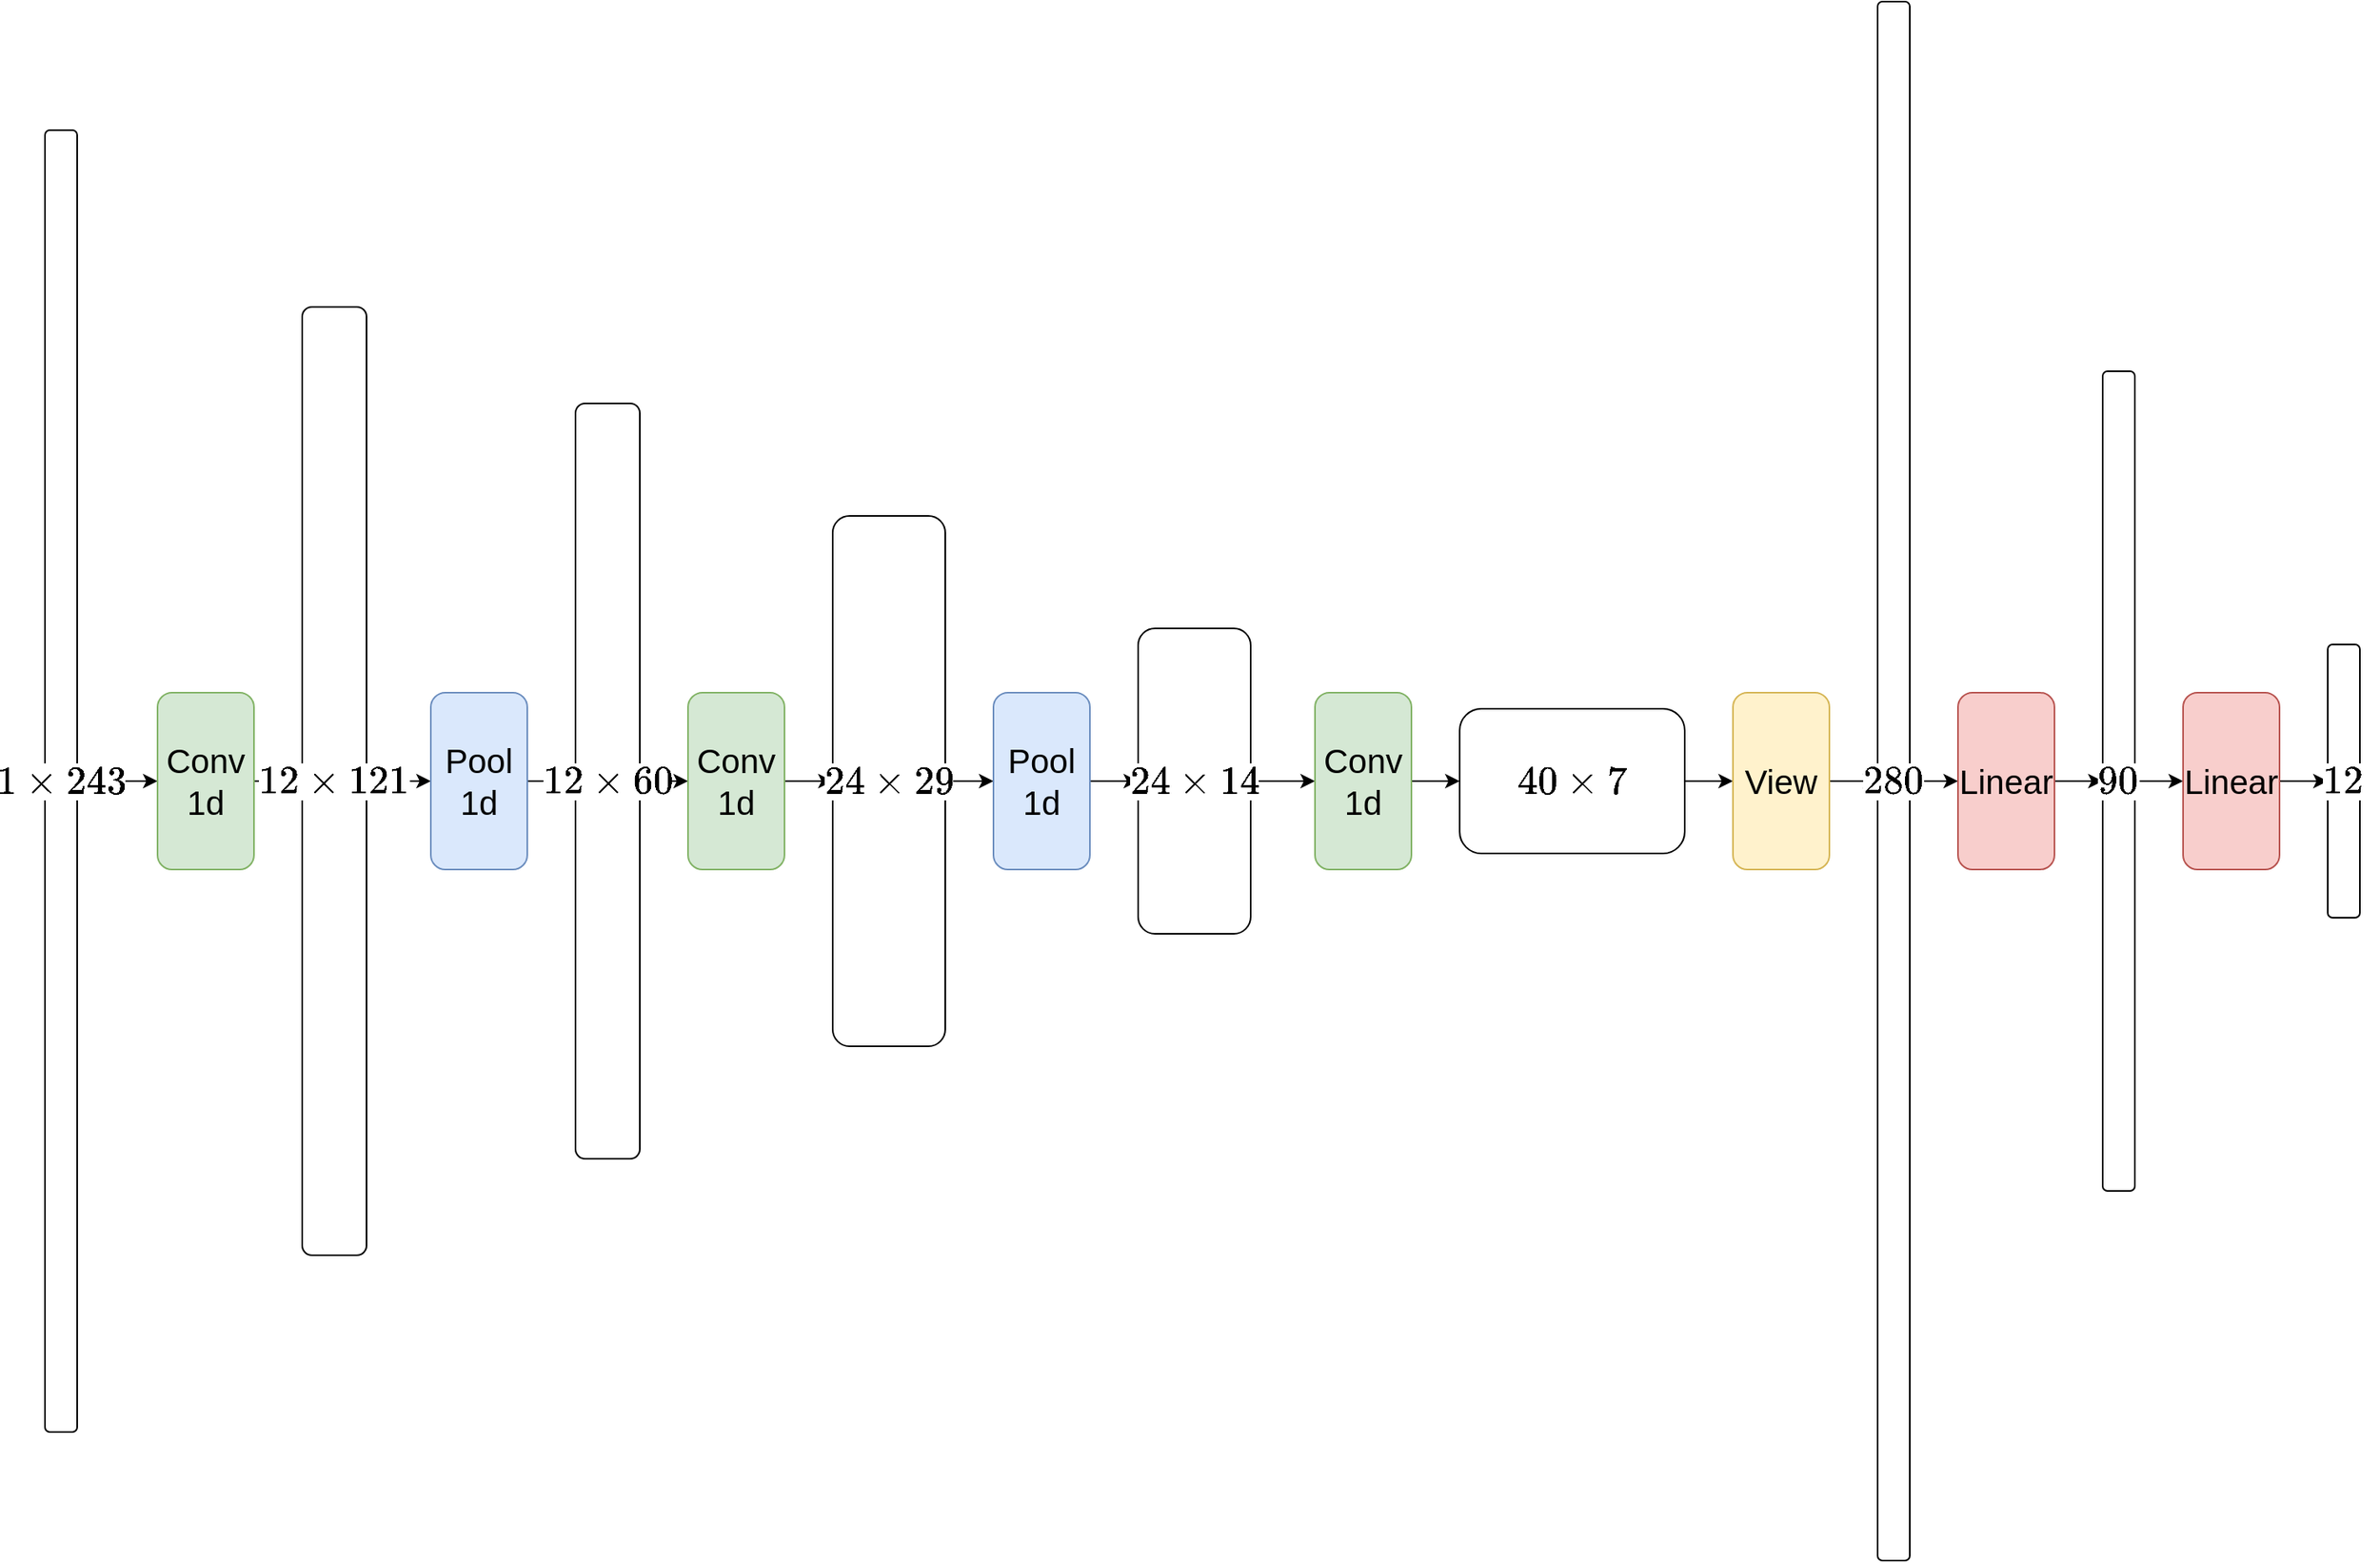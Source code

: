 <mxfile version="19.0.0" type="github">
  <diagram id="W2HWCewwAggoOsEGd6kA" name="Page-1">
    <mxGraphModel dx="1038" dy="571" grid="1" gridSize="10" guides="1" tooltips="1" connect="1" arrows="1" fold="1" page="1" pageScale="1" pageWidth="827" pageHeight="1169" math="1" shadow="0">
      <root>
        <mxCell id="0" />
        <mxCell id="1" parent="0" />
        <mxCell id="Y6VAGOzUiud-aJ9ZeJjK-3" value="" style="edgeStyle=orthogonalEdgeStyle;rounded=0;orthogonalLoop=1;jettySize=auto;html=1;fontSize=21;" edge="1" parent="1" source="Y6VAGOzUiud-aJ9ZeJjK-1" target="Y6VAGOzUiud-aJ9ZeJjK-2">
          <mxGeometry relative="1" as="geometry" />
        </mxCell>
        <mxCell id="Y6VAGOzUiud-aJ9ZeJjK-1" value="&lt;span style=&quot;font-size: 21px; background-color: rgb(255, 255, 255);&quot;&gt;\(1\times 243\)&lt;/span&gt;" style="rounded=1;whiteSpace=wrap;html=1;" vertex="1" parent="1">
          <mxGeometry x="70" y="100" width="20" height="810" as="geometry" />
        </mxCell>
        <mxCell id="Y6VAGOzUiud-aJ9ZeJjK-5" value="" style="edgeStyle=orthogonalEdgeStyle;rounded=0;orthogonalLoop=1;jettySize=auto;html=1;fontSize=21;" edge="1" parent="1" source="Y6VAGOzUiud-aJ9ZeJjK-2" target="Y6VAGOzUiud-aJ9ZeJjK-4">
          <mxGeometry relative="1" as="geometry" />
        </mxCell>
        <mxCell id="Y6VAGOzUiud-aJ9ZeJjK-2" value="&lt;font style=&quot;font-size: 21px;&quot;&gt;Conv 1d&lt;/font&gt;" style="rounded=1;whiteSpace=wrap;html=1;fillColor=#d5e8d4;strokeColor=#82b366;" vertex="1" parent="1">
          <mxGeometry x="140" y="450" width="60" height="110" as="geometry" />
        </mxCell>
        <mxCell id="Y6VAGOzUiud-aJ9ZeJjK-7" value="" style="edgeStyle=orthogonalEdgeStyle;rounded=0;orthogonalLoop=1;jettySize=auto;html=1;fontSize=21;entryX=0;entryY=0.5;entryDx=0;entryDy=0;" edge="1" parent="1" source="Y6VAGOzUiud-aJ9ZeJjK-4" target="Y6VAGOzUiud-aJ9ZeJjK-6">
          <mxGeometry relative="1" as="geometry">
            <mxPoint x="590" y="455" as="targetPoint" />
          </mxGeometry>
        </mxCell>
        <mxCell id="Y6VAGOzUiud-aJ9ZeJjK-4" value="&lt;span style=&quot;font-size: 21px; background-color: rgb(255, 255, 255);&quot;&gt;\(12\times 121\)&lt;/span&gt;" style="rounded=1;whiteSpace=wrap;html=1;" vertex="1" parent="1">
          <mxGeometry x="230" y="210" width="40" height="590" as="geometry" />
        </mxCell>
        <mxCell id="Y6VAGOzUiud-aJ9ZeJjK-9" value="" style="edgeStyle=orthogonalEdgeStyle;rounded=0;orthogonalLoop=1;jettySize=auto;html=1;fontSize=21;" edge="1" parent="1" source="Y6VAGOzUiud-aJ9ZeJjK-6" target="Y6VAGOzUiud-aJ9ZeJjK-8">
          <mxGeometry relative="1" as="geometry" />
        </mxCell>
        <mxCell id="Y6VAGOzUiud-aJ9ZeJjK-6" value="&lt;font style=&quot;font-size: 21px;&quot;&gt;Pool 1d&lt;/font&gt;" style="rounded=1;whiteSpace=wrap;html=1;fillColor=#dae8fc;strokeColor=#6c8ebf;" vertex="1" parent="1">
          <mxGeometry x="310" y="450" width="60" height="110" as="geometry" />
        </mxCell>
        <mxCell id="Y6VAGOzUiud-aJ9ZeJjK-11" value="" style="edgeStyle=orthogonalEdgeStyle;rounded=0;orthogonalLoop=1;jettySize=auto;html=1;fontSize=21;" edge="1" parent="1" source="Y6VAGOzUiud-aJ9ZeJjK-8" target="Y6VAGOzUiud-aJ9ZeJjK-10">
          <mxGeometry relative="1" as="geometry" />
        </mxCell>
        <mxCell id="Y6VAGOzUiud-aJ9ZeJjK-8" value="&lt;span style=&quot;font-size: 21px; background-color: rgb(255, 255, 255);&quot;&gt;\(12\times 60\)&lt;/span&gt;" style="rounded=1;whiteSpace=wrap;html=1;" vertex="1" parent="1">
          <mxGeometry x="400" y="270" width="40" height="470" as="geometry" />
        </mxCell>
        <mxCell id="Y6VAGOzUiud-aJ9ZeJjK-13" value="" style="edgeStyle=orthogonalEdgeStyle;rounded=0;orthogonalLoop=1;jettySize=auto;html=1;fontSize=21;" edge="1" parent="1" source="Y6VAGOzUiud-aJ9ZeJjK-10" target="Y6VAGOzUiud-aJ9ZeJjK-12">
          <mxGeometry relative="1" as="geometry" />
        </mxCell>
        <mxCell id="Y6VAGOzUiud-aJ9ZeJjK-10" value="&lt;font style=&quot;font-size: 21px;&quot;&gt;Conv 1d&lt;/font&gt;" style="rounded=1;whiteSpace=wrap;html=1;fillColor=#d5e8d4;strokeColor=#82b366;" vertex="1" parent="1">
          <mxGeometry x="470" y="450" width="60" height="110" as="geometry" />
        </mxCell>
        <mxCell id="Y6VAGOzUiud-aJ9ZeJjK-15" value="" style="edgeStyle=orthogonalEdgeStyle;rounded=0;orthogonalLoop=1;jettySize=auto;html=1;fontSize=21;" edge="1" parent="1" source="Y6VAGOzUiud-aJ9ZeJjK-12" target="Y6VAGOzUiud-aJ9ZeJjK-14">
          <mxGeometry relative="1" as="geometry" />
        </mxCell>
        <mxCell id="Y6VAGOzUiud-aJ9ZeJjK-12" value="&lt;span style=&quot;font-size: 21px; background-color: rgb(255, 255, 255);&quot;&gt;\(24\times 29\)&lt;/span&gt;" style="rounded=1;whiteSpace=wrap;html=1;" vertex="1" parent="1">
          <mxGeometry x="560" y="340" width="70" height="330" as="geometry" />
        </mxCell>
        <mxCell id="Y6VAGOzUiud-aJ9ZeJjK-17" value="" style="edgeStyle=orthogonalEdgeStyle;rounded=0;orthogonalLoop=1;jettySize=auto;html=1;fontSize=21;" edge="1" parent="1" source="Y6VAGOzUiud-aJ9ZeJjK-14" target="Y6VAGOzUiud-aJ9ZeJjK-16">
          <mxGeometry relative="1" as="geometry" />
        </mxCell>
        <mxCell id="Y6VAGOzUiud-aJ9ZeJjK-14" value="&lt;font style=&quot;font-size: 21px;&quot;&gt;Pool 1d&lt;/font&gt;" style="rounded=1;whiteSpace=wrap;html=1;fillColor=#dae8fc;strokeColor=#6c8ebf;" vertex="1" parent="1">
          <mxGeometry x="660" y="450" width="60" height="110" as="geometry" />
        </mxCell>
        <mxCell id="Y6VAGOzUiud-aJ9ZeJjK-19" value="" style="edgeStyle=orthogonalEdgeStyle;rounded=0;orthogonalLoop=1;jettySize=auto;html=1;fontSize=21;" edge="1" parent="1" source="Y6VAGOzUiud-aJ9ZeJjK-16" target="Y6VAGOzUiud-aJ9ZeJjK-18">
          <mxGeometry relative="1" as="geometry" />
        </mxCell>
        <mxCell id="Y6VAGOzUiud-aJ9ZeJjK-16" value="&lt;span style=&quot;font-size: 21px; background-color: rgb(255, 255, 255);&quot;&gt;\(24\times 14\)&lt;/span&gt;" style="rounded=1;whiteSpace=wrap;html=1;" vertex="1" parent="1">
          <mxGeometry x="750" y="410" width="70" height="190" as="geometry" />
        </mxCell>
        <mxCell id="Y6VAGOzUiud-aJ9ZeJjK-21" value="" style="edgeStyle=orthogonalEdgeStyle;rounded=0;orthogonalLoop=1;jettySize=auto;html=1;fontSize=21;" edge="1" parent="1" source="Y6VAGOzUiud-aJ9ZeJjK-18" target="Y6VAGOzUiud-aJ9ZeJjK-20">
          <mxGeometry relative="1" as="geometry" />
        </mxCell>
        <mxCell id="Y6VAGOzUiud-aJ9ZeJjK-18" value="&lt;font style=&quot;font-size: 21px;&quot;&gt;Conv 1d&lt;/font&gt;" style="rounded=1;whiteSpace=wrap;html=1;fillColor=#d5e8d4;strokeColor=#82b366;" vertex="1" parent="1">
          <mxGeometry x="860" y="450" width="60" height="110" as="geometry" />
        </mxCell>
        <mxCell id="Y6VAGOzUiud-aJ9ZeJjK-23" value="" style="edgeStyle=orthogonalEdgeStyle;rounded=0;orthogonalLoop=1;jettySize=auto;html=1;fontSize=21;" edge="1" parent="1" source="Y6VAGOzUiud-aJ9ZeJjK-20" target="Y6VAGOzUiud-aJ9ZeJjK-22">
          <mxGeometry relative="1" as="geometry" />
        </mxCell>
        <mxCell id="Y6VAGOzUiud-aJ9ZeJjK-20" value="&lt;span style=&quot;font-size: 21px;&quot;&gt;\(40\times 7\)&lt;/span&gt;" style="rounded=1;whiteSpace=wrap;html=1;" vertex="1" parent="1">
          <mxGeometry x="950" y="460" width="140" height="90" as="geometry" />
        </mxCell>
        <mxCell id="Y6VAGOzUiud-aJ9ZeJjK-27" value="" style="edgeStyle=orthogonalEdgeStyle;rounded=0;orthogonalLoop=1;jettySize=auto;html=1;fontSize=21;" edge="1" parent="1" source="Y6VAGOzUiud-aJ9ZeJjK-22" target="Y6VAGOzUiud-aJ9ZeJjK-26">
          <mxGeometry relative="1" as="geometry" />
        </mxCell>
        <mxCell id="Y6VAGOzUiud-aJ9ZeJjK-22" value="&lt;span style=&quot;font-size: 21px;&quot;&gt;View&lt;/span&gt;" style="rounded=1;whiteSpace=wrap;html=1;fillColor=#fff2cc;strokeColor=#d6b656;" vertex="1" parent="1">
          <mxGeometry x="1120" y="450" width="60" height="110" as="geometry" />
        </mxCell>
        <mxCell id="Y6VAGOzUiud-aJ9ZeJjK-29" value="" style="edgeStyle=orthogonalEdgeStyle;rounded=0;orthogonalLoop=1;jettySize=auto;html=1;fontSize=21;" edge="1" parent="1" source="Y6VAGOzUiud-aJ9ZeJjK-26" target="Y6VAGOzUiud-aJ9ZeJjK-28">
          <mxGeometry relative="1" as="geometry" />
        </mxCell>
        <mxCell id="Y6VAGOzUiud-aJ9ZeJjK-26" value="&lt;span style=&quot;font-size: 21px; background-color: rgb(255, 255, 255);&quot;&gt;\(280\)&lt;/span&gt;" style="rounded=1;whiteSpace=wrap;html=1;" vertex="1" parent="1">
          <mxGeometry x="1210" y="20" width="20" height="970" as="geometry" />
        </mxCell>
        <mxCell id="Y6VAGOzUiud-aJ9ZeJjK-32" value="" style="edgeStyle=orthogonalEdgeStyle;rounded=0;orthogonalLoop=1;jettySize=auto;html=1;fontSize=21;" edge="1" parent="1" source="Y6VAGOzUiud-aJ9ZeJjK-28" target="Y6VAGOzUiud-aJ9ZeJjK-31">
          <mxGeometry relative="1" as="geometry" />
        </mxCell>
        <mxCell id="Y6VAGOzUiud-aJ9ZeJjK-28" value="&lt;span style=&quot;font-size: 21px;&quot;&gt;Linear&lt;/span&gt;" style="rounded=1;whiteSpace=wrap;html=1;fillColor=#f8cecc;strokeColor=#b85450;" vertex="1" parent="1">
          <mxGeometry x="1260" y="450" width="60" height="110" as="geometry" />
        </mxCell>
        <mxCell id="Y6VAGOzUiud-aJ9ZeJjK-35" value="" style="edgeStyle=orthogonalEdgeStyle;rounded=0;orthogonalLoop=1;jettySize=auto;html=1;fontSize=21;" edge="1" parent="1" source="Y6VAGOzUiud-aJ9ZeJjK-31" target="Y6VAGOzUiud-aJ9ZeJjK-33">
          <mxGeometry relative="1" as="geometry" />
        </mxCell>
        <mxCell id="Y6VAGOzUiud-aJ9ZeJjK-31" value="&lt;span style=&quot;font-size: 21px; background-color: rgb(255, 255, 255);&quot;&gt;\(90\)&lt;/span&gt;" style="rounded=1;whiteSpace=wrap;html=1;" vertex="1" parent="1">
          <mxGeometry x="1350" y="250" width="20" height="510" as="geometry" />
        </mxCell>
        <mxCell id="Y6VAGOzUiud-aJ9ZeJjK-36" value="" style="edgeStyle=orthogonalEdgeStyle;rounded=0;orthogonalLoop=1;jettySize=auto;html=1;fontSize=21;" edge="1" parent="1" source="Y6VAGOzUiud-aJ9ZeJjK-33" target="Y6VAGOzUiud-aJ9ZeJjK-34">
          <mxGeometry relative="1" as="geometry" />
        </mxCell>
        <mxCell id="Y6VAGOzUiud-aJ9ZeJjK-33" value="&lt;span style=&quot;font-size: 21px;&quot;&gt;Linear&lt;/span&gt;" style="rounded=1;whiteSpace=wrap;html=1;fillColor=#f8cecc;strokeColor=#b85450;" vertex="1" parent="1">
          <mxGeometry x="1400" y="450" width="60" height="110" as="geometry" />
        </mxCell>
        <mxCell id="Y6VAGOzUiud-aJ9ZeJjK-34" value="&lt;span style=&quot;font-size: 21px; background-color: rgb(255, 255, 255);&quot;&gt;\(12\)&lt;/span&gt;" style="rounded=1;whiteSpace=wrap;html=1;" vertex="1" parent="1">
          <mxGeometry x="1490" y="420" width="20" height="170" as="geometry" />
        </mxCell>
      </root>
    </mxGraphModel>
  </diagram>
</mxfile>

